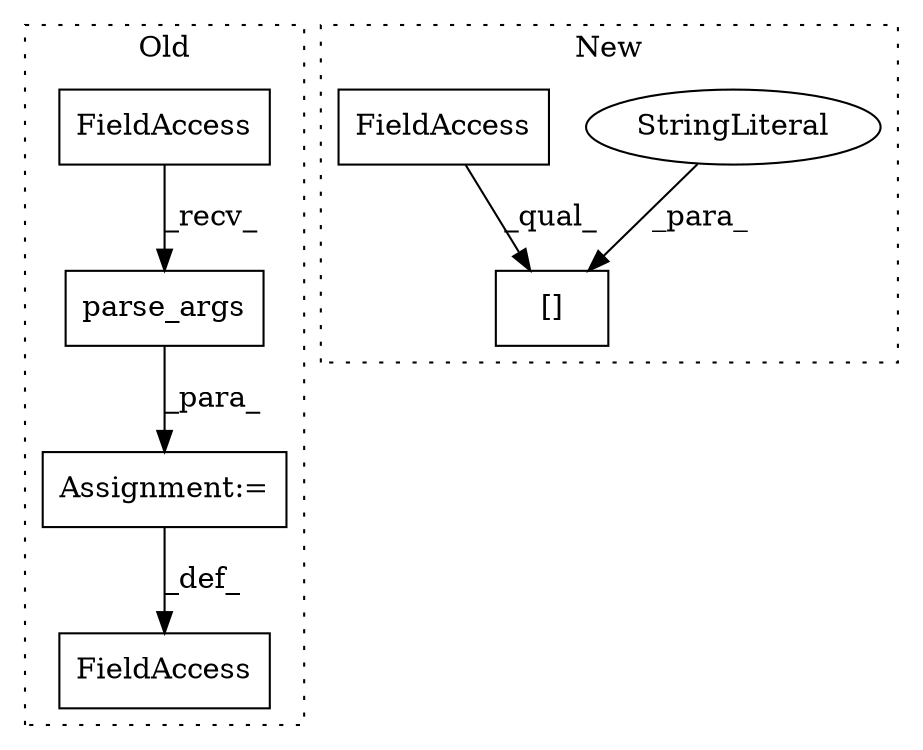 digraph G {
subgraph cluster0 {
1 [label="parse_args" a="32" s="8745" l="12" shape="box"];
5 [label="Assignment:=" a="7" s="8737" l="1" shape="box"];
6 [label="FieldAccess" a="22" s="8738" l="6" shape="box"];
7 [label="FieldAccess" a="22" s="8733" l="4" shape="box"];
label = "Old";
style="dotted";
}
subgraph cluster1 {
2 [label="[]" a="2" s="9615,9648" l="11,1" shape="box"];
3 [label="StringLiteral" a="45" s="9626" l="22" shape="ellipse"];
4 [label="FieldAccess" a="22" s="9615" l="10" shape="box"];
label = "New";
style="dotted";
}
1 -> 5 [label="_para_"];
3 -> 2 [label="_para_"];
4 -> 2 [label="_qual_"];
5 -> 7 [label="_def_"];
6 -> 1 [label="_recv_"];
}